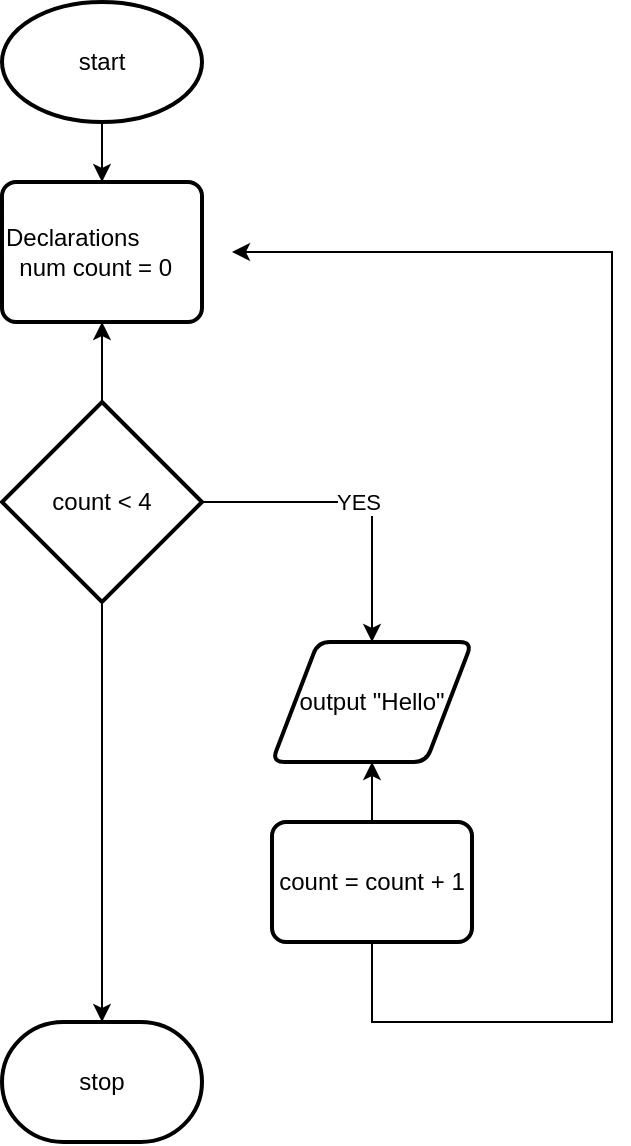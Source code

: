 <mxfile version="24.4.13" type="github">
  <diagram name="Page-1" id="CchEZuPgcVALb4HGS6-0">
    <mxGraphModel dx="1434" dy="746" grid="1" gridSize="10" guides="1" tooltips="1" connect="1" arrows="1" fold="1" page="1" pageScale="1" pageWidth="850" pageHeight="1100" math="0" shadow="0">
      <root>
        <mxCell id="0" />
        <mxCell id="1" parent="0" />
        <mxCell id="V8r_Qk7BSJXEDq4IUL8d-3" value="" style="edgeStyle=orthogonalEdgeStyle;rounded=0;orthogonalLoop=1;jettySize=auto;html=1;" edge="1" parent="1" source="V8r_Qk7BSJXEDq4IUL8d-1" target="V8r_Qk7BSJXEDq4IUL8d-2">
          <mxGeometry relative="1" as="geometry" />
        </mxCell>
        <mxCell id="V8r_Qk7BSJXEDq4IUL8d-1" value="start" style="strokeWidth=2;html=1;shape=mxgraph.flowchart.start_1;whiteSpace=wrap;" vertex="1" parent="1">
          <mxGeometry x="375" y="60" width="100" height="60" as="geometry" />
        </mxCell>
        <mxCell id="V8r_Qk7BSJXEDq4IUL8d-2" value="Declarations&lt;div&gt;&amp;nbsp; num count = 0&lt;br&gt;&lt;/div&gt;" style="rounded=1;whiteSpace=wrap;html=1;absoluteArcSize=1;arcSize=14;strokeWidth=2;align=left;" vertex="1" parent="1">
          <mxGeometry x="375" y="150" width="100" height="70" as="geometry" />
        </mxCell>
        <mxCell id="V8r_Qk7BSJXEDq4IUL8d-6" value="" style="edgeStyle=orthogonalEdgeStyle;rounded=0;orthogonalLoop=1;jettySize=auto;html=1;" edge="1" parent="1" source="V8r_Qk7BSJXEDq4IUL8d-4" target="V8r_Qk7BSJXEDq4IUL8d-2">
          <mxGeometry relative="1" as="geometry" />
        </mxCell>
        <mxCell id="V8r_Qk7BSJXEDq4IUL8d-7" value="YES" style="edgeStyle=orthogonalEdgeStyle;rounded=0;orthogonalLoop=1;jettySize=auto;html=1;" edge="1" parent="1" source="V8r_Qk7BSJXEDq4IUL8d-4" target="V8r_Qk7BSJXEDq4IUL8d-5">
          <mxGeometry relative="1" as="geometry" />
        </mxCell>
        <mxCell id="V8r_Qk7BSJXEDq4IUL8d-4" value="count &amp;lt; 4" style="strokeWidth=2;html=1;shape=mxgraph.flowchart.decision;whiteSpace=wrap;" vertex="1" parent="1">
          <mxGeometry x="375" y="260" width="100" height="100" as="geometry" />
        </mxCell>
        <mxCell id="V8r_Qk7BSJXEDq4IUL8d-5" value="output &quot;Hello&quot;" style="shape=parallelogram;html=1;strokeWidth=2;perimeter=parallelogramPerimeter;whiteSpace=wrap;rounded=1;arcSize=12;size=0.23;" vertex="1" parent="1">
          <mxGeometry x="510" y="380" width="100" height="60" as="geometry" />
        </mxCell>
        <mxCell id="V8r_Qk7BSJXEDq4IUL8d-9" value="" style="edgeStyle=orthogonalEdgeStyle;rounded=0;orthogonalLoop=1;jettySize=auto;html=1;" edge="1" parent="1" source="V8r_Qk7BSJXEDq4IUL8d-8" target="V8r_Qk7BSJXEDq4IUL8d-5">
          <mxGeometry relative="1" as="geometry" />
        </mxCell>
        <mxCell id="V8r_Qk7BSJXEDq4IUL8d-15" style="edgeStyle=orthogonalEdgeStyle;rounded=0;orthogonalLoop=1;jettySize=auto;html=1;" edge="1" parent="1" source="V8r_Qk7BSJXEDq4IUL8d-8">
          <mxGeometry relative="1" as="geometry">
            <mxPoint x="490" y="185" as="targetPoint" />
            <Array as="points">
              <mxPoint x="560" y="570" />
              <mxPoint x="680" y="570" />
              <mxPoint x="680" y="185" />
            </Array>
          </mxGeometry>
        </mxCell>
        <mxCell id="V8r_Qk7BSJXEDq4IUL8d-8" value="count = count + 1" style="rounded=1;whiteSpace=wrap;html=1;absoluteArcSize=1;arcSize=14;strokeWidth=2;" vertex="1" parent="1">
          <mxGeometry x="510" y="470" width="100" height="60" as="geometry" />
        </mxCell>
        <mxCell id="V8r_Qk7BSJXEDq4IUL8d-10" style="edgeStyle=orthogonalEdgeStyle;rounded=0;orthogonalLoop=1;jettySize=auto;html=1;exitX=0.5;exitY=1;exitDx=0;exitDy=0;" edge="1" parent="1" source="V8r_Qk7BSJXEDq4IUL8d-8" target="V8r_Qk7BSJXEDq4IUL8d-8">
          <mxGeometry relative="1" as="geometry" />
        </mxCell>
        <mxCell id="V8r_Qk7BSJXEDq4IUL8d-16" value="stop" style="strokeWidth=2;html=1;shape=mxgraph.flowchart.terminator;whiteSpace=wrap;" vertex="1" parent="1">
          <mxGeometry x="375" y="570" width="100" height="60" as="geometry" />
        </mxCell>
        <mxCell id="V8r_Qk7BSJXEDq4IUL8d-17" style="edgeStyle=orthogonalEdgeStyle;rounded=0;orthogonalLoop=1;jettySize=auto;html=1;entryX=0.5;entryY=0;entryDx=0;entryDy=0;entryPerimeter=0;" edge="1" parent="1" source="V8r_Qk7BSJXEDq4IUL8d-4" target="V8r_Qk7BSJXEDq4IUL8d-16">
          <mxGeometry relative="1" as="geometry" />
        </mxCell>
      </root>
    </mxGraphModel>
  </diagram>
</mxfile>
